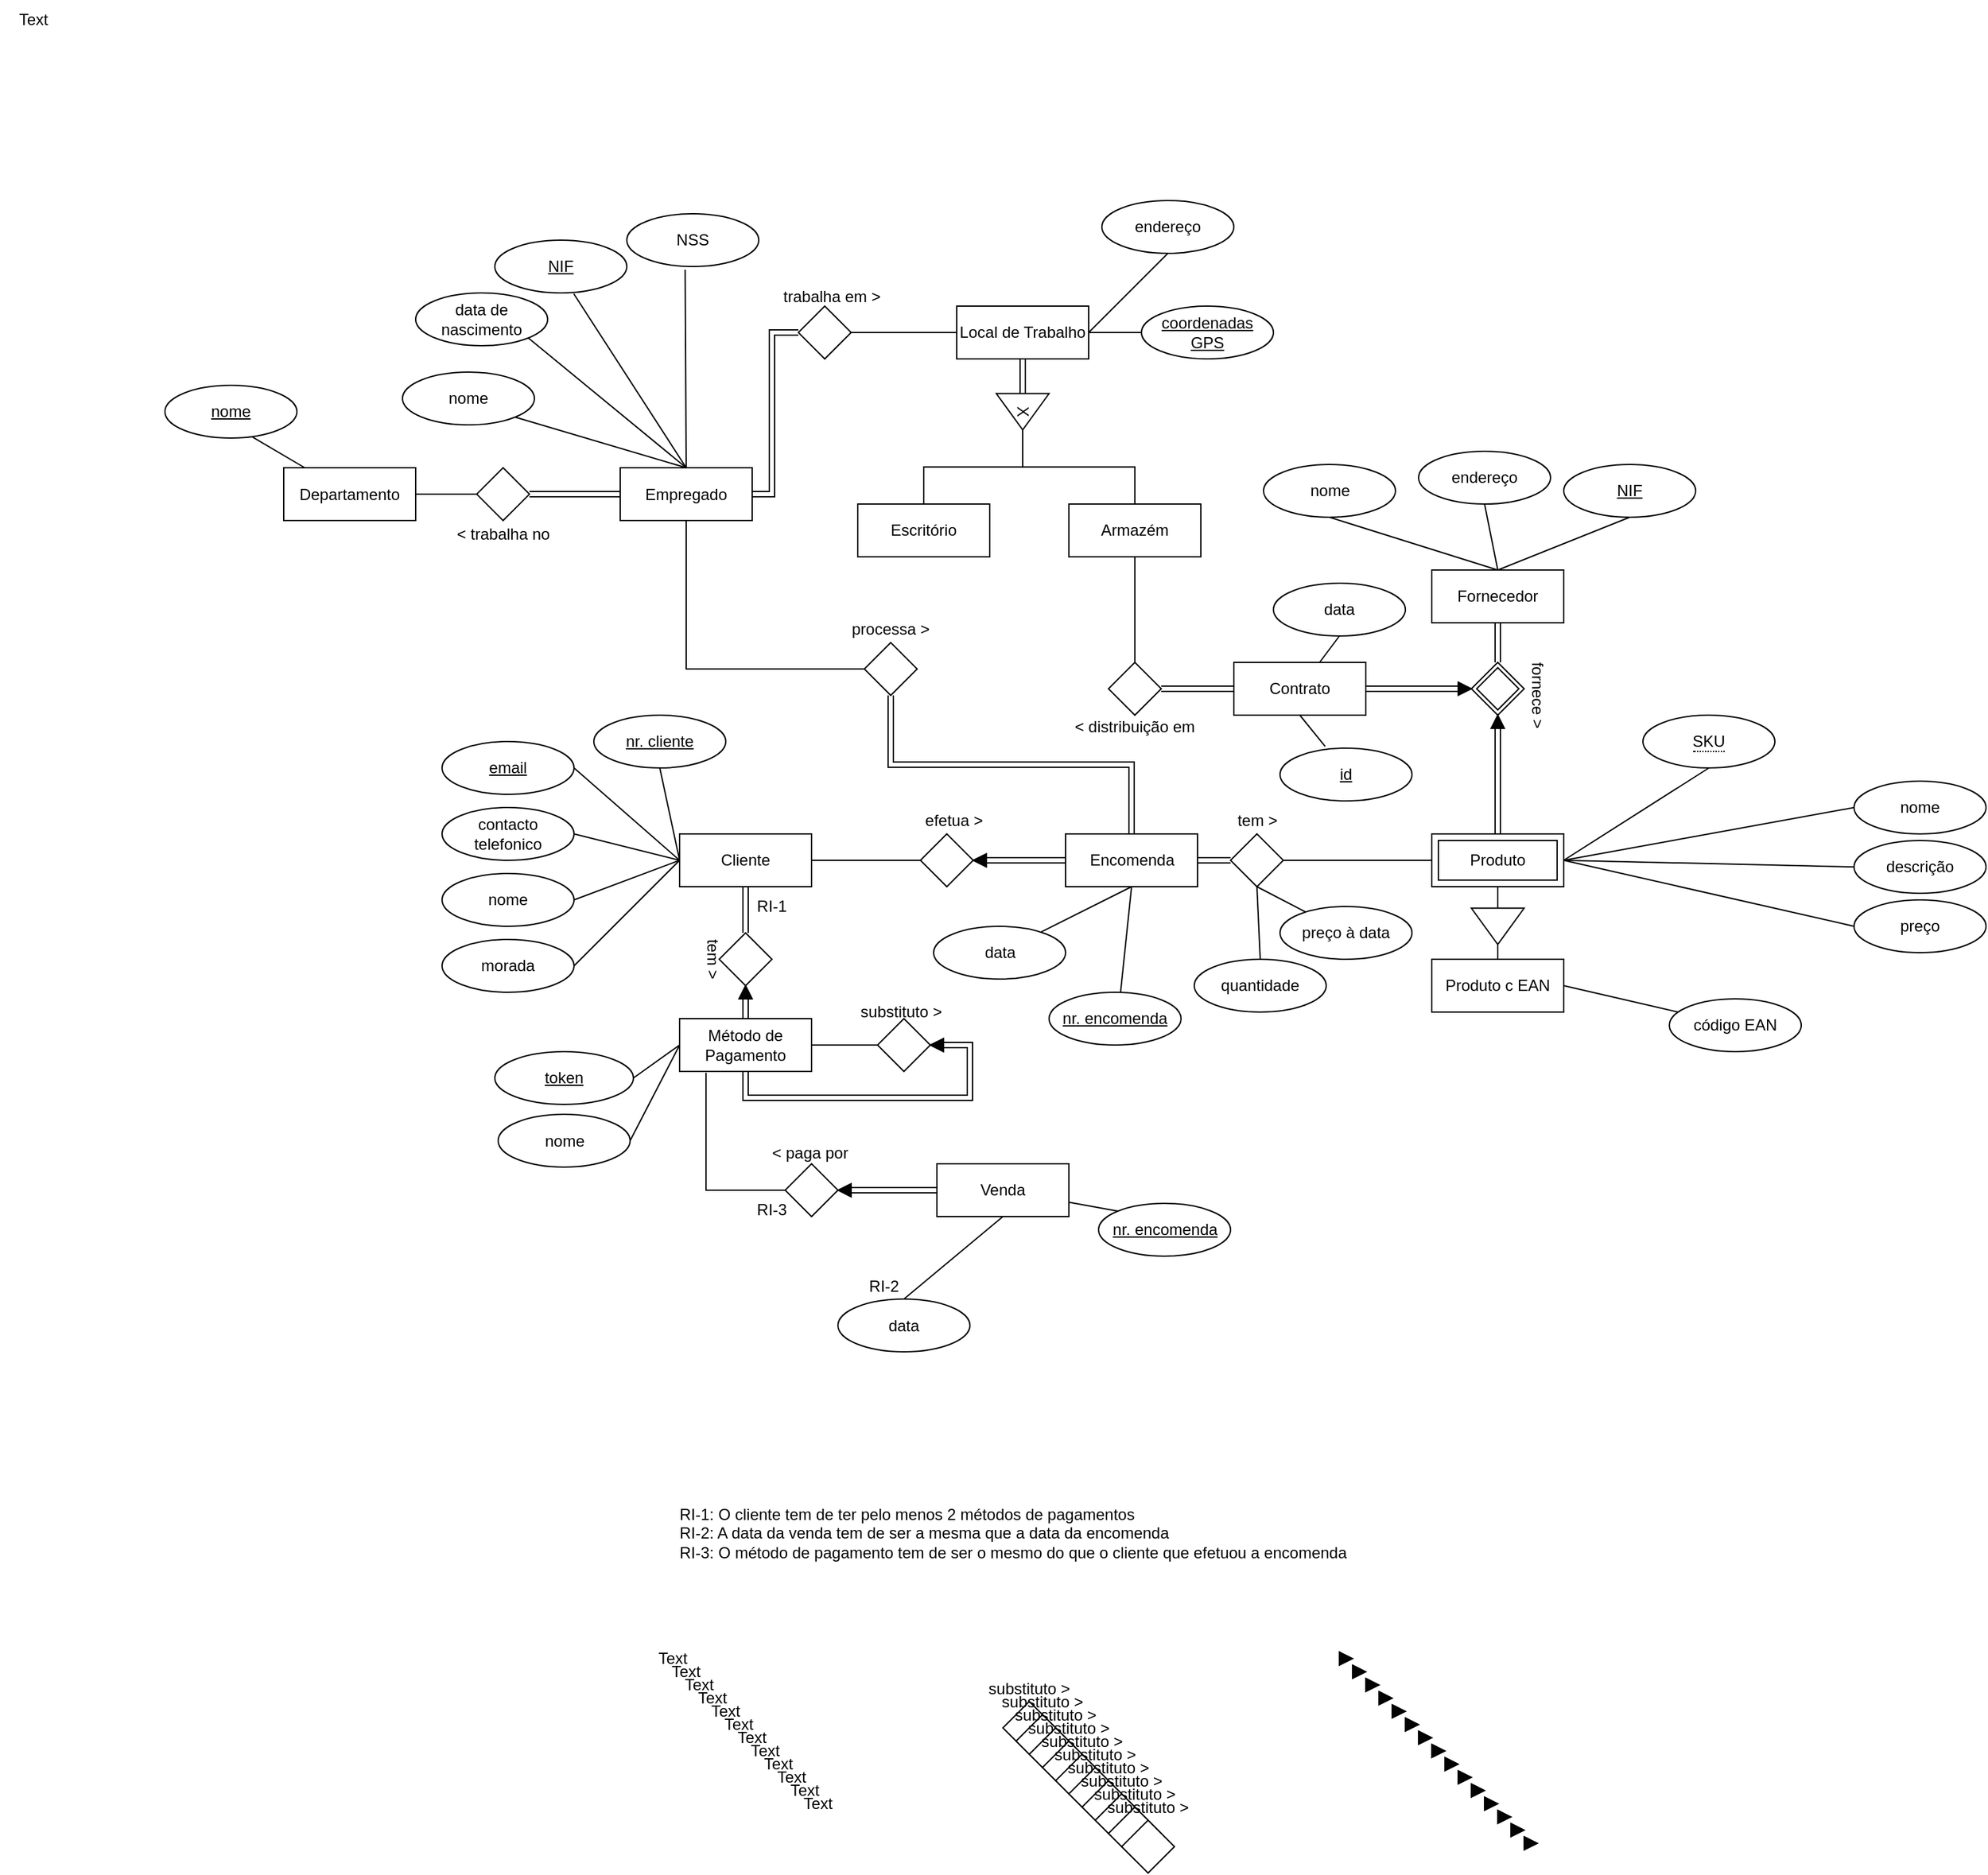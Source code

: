 <mxfile version="21.3.2" type="github">
  <diagram name="Página-1" id="l62qNimK03wMlFnZiS1j">
    <mxGraphModel dx="1594" dy="724" grid="1" gridSize="10" guides="1" tooltips="1" connect="1" arrows="1" fold="1" page="1" pageScale="1" pageWidth="827" pageHeight="1169" math="0" shadow="0">
      <root>
        <mxCell id="0" />
        <mxCell id="1" parent="0" />
        <mxCell id="GyZuHqSll4IVMmLqUP21-2" value="Text" style="text;html=1;align=center;verticalAlign=middle;resizable=0;points=[];autosize=1;strokeColor=none;fillColor=none;" parent="1" vertex="1">
          <mxGeometry x="245" y="168" width="50" height="30" as="geometry" />
        </mxCell>
        <mxCell id="CQIqNrCBQcW07fa6mjqG-1" style="edgeStyle=orthogonalEdgeStyle;rounded=0;orthogonalLoop=1;jettySize=auto;html=1;exitX=1;exitY=0.5;exitDx=0;exitDy=0;entryX=0;entryY=0.5;entryDx=0;entryDy=0;endArrow=none;endFill=0;" parent="1" source="CQIqNrCBQcW07fa6mjqG-3" target="CQIqNrCBQcW07fa6mjqG-87" edge="1">
          <mxGeometry relative="1" as="geometry">
            <mxPoint x="962.5" y="820" as="sourcePoint" />
          </mxGeometry>
        </mxCell>
        <mxCell id="CQIqNrCBQcW07fa6mjqG-2" style="edgeStyle=orthogonalEdgeStyle;rounded=0;orthogonalLoop=1;jettySize=auto;html=1;exitX=0.5;exitY=1;exitDx=0;exitDy=0;entryX=0.5;entryY=0;entryDx=0;entryDy=0;shape=link;" parent="1" source="CQIqNrCBQcW07fa6mjqG-3" target="CQIqNrCBQcW07fa6mjqG-60" edge="1">
          <mxGeometry relative="1" as="geometry" />
        </mxCell>
        <mxCell id="CQIqNrCBQcW07fa6mjqG-3" value="Cliente" style="whiteSpace=wrap;html=1;align=center;" parent="1" vertex="1">
          <mxGeometry x="760" y="800" width="100" height="40" as="geometry" />
        </mxCell>
        <mxCell id="CQIqNrCBQcW07fa6mjqG-4" style="edgeStyle=orthogonalEdgeStyle;rounded=0;orthogonalLoop=1;jettySize=auto;html=1;exitX=1;exitY=0.5;exitDx=0;exitDy=0;entryX=0;entryY=0.5;entryDx=0;entryDy=0;shape=link;" parent="1" source="CQIqNrCBQcW07fa6mjqG-9" target="CQIqNrCBQcW07fa6mjqG-58" edge="1">
          <mxGeometry relative="1" as="geometry" />
        </mxCell>
        <mxCell id="CQIqNrCBQcW07fa6mjqG-5" style="edgeStyle=orthogonalEdgeStyle;rounded=0;orthogonalLoop=1;jettySize=auto;html=1;exitX=0;exitY=0.5;exitDx=0;exitDy=0;entryX=0;entryY=0.5;entryDx=0;entryDy=0;shape=link;" parent="1" source="CQIqNrCBQcW07fa6mjqG-9" target="CQIqNrCBQcW07fa6mjqG-88" edge="1">
          <mxGeometry relative="1" as="geometry">
            <mxPoint x="1035" y="820" as="targetPoint" />
            <Array as="points" />
          </mxGeometry>
        </mxCell>
        <mxCell id="CQIqNrCBQcW07fa6mjqG-6" style="rounded=0;orthogonalLoop=1;jettySize=auto;html=1;exitX=0.5;exitY=1;exitDx=0;exitDy=0;endArrow=none;endFill=0;" parent="1" source="CQIqNrCBQcW07fa6mjqG-9" target="CQIqNrCBQcW07fa6mjqG-62" edge="1">
          <mxGeometry relative="1" as="geometry" />
        </mxCell>
        <mxCell id="CQIqNrCBQcW07fa6mjqG-7" style="rounded=0;orthogonalLoop=1;jettySize=auto;html=1;exitX=0.5;exitY=1;exitDx=0;exitDy=0;entryX=0.5;entryY=1;entryDx=0;entryDy=0;endArrow=none;endFill=0;" parent="1" source="CQIqNrCBQcW07fa6mjqG-9" target="CQIqNrCBQcW07fa6mjqG-63" edge="1">
          <mxGeometry relative="1" as="geometry" />
        </mxCell>
        <mxCell id="CQIqNrCBQcW07fa6mjqG-8" style="edgeStyle=orthogonalEdgeStyle;rounded=0;orthogonalLoop=1;jettySize=auto;html=1;exitX=0.5;exitY=0;exitDx=0;exitDy=0;entryX=0.5;entryY=1;entryDx=0;entryDy=0;shape=link;" parent="1" source="CQIqNrCBQcW07fa6mjqG-9" target="CQIqNrCBQcW07fa6mjqG-120" edge="1">
          <mxGeometry relative="1" as="geometry" />
        </mxCell>
        <mxCell id="CQIqNrCBQcW07fa6mjqG-9" value="Encomenda" style="whiteSpace=wrap;html=1;align=center;" parent="1" vertex="1">
          <mxGeometry x="1052.5" y="800" width="100" height="40" as="geometry" />
        </mxCell>
        <mxCell id="CQIqNrCBQcW07fa6mjqG-10" style="edgeStyle=orthogonalEdgeStyle;rounded=0;orthogonalLoop=1;jettySize=auto;html=1;exitX=0;exitY=0.5;exitDx=0;exitDy=0;entryX=1;entryY=0.5;entryDx=0;entryDy=0;endArrow=none;endFill=0;" parent="1" source="CQIqNrCBQcW07fa6mjqG-142" target="CQIqNrCBQcW07fa6mjqG-58" edge="1">
          <mxGeometry relative="1" as="geometry" />
        </mxCell>
        <mxCell id="CQIqNrCBQcW07fa6mjqG-11" style="rounded=0;orthogonalLoop=1;jettySize=auto;html=1;exitX=1;exitY=0.5;exitDx=0;exitDy=0;entryX=0.5;entryY=1;entryDx=0;entryDy=0;endArrow=none;endFill=0;" parent="1" source="CQIqNrCBQcW07fa6mjqG-142" target="CQIqNrCBQcW07fa6mjqG-140" edge="1">
          <mxGeometry relative="1" as="geometry">
            <mxPoint x="1496.25" y="760" as="targetPoint" />
          </mxGeometry>
        </mxCell>
        <mxCell id="CQIqNrCBQcW07fa6mjqG-12" style="edgeStyle=orthogonalEdgeStyle;rounded=0;orthogonalLoop=1;jettySize=auto;html=1;exitX=0.5;exitY=1;exitDx=0;exitDy=0;entryX=0;entryY=0.5;entryDx=0;entryDy=0;endArrow=none;endFill=0;" parent="1" source="CQIqNrCBQcW07fa6mjqG-142" target="CQIqNrCBQcW07fa6mjqG-135" edge="1">
          <mxGeometry relative="1" as="geometry" />
        </mxCell>
        <mxCell id="CQIqNrCBQcW07fa6mjqG-13" style="edgeStyle=orthogonalEdgeStyle;rounded=0;orthogonalLoop=1;jettySize=auto;html=1;exitX=1;exitY=0.5;exitDx=0;exitDy=0;endArrow=none;endFill=0;" parent="1" source="CQIqNrCBQcW07fa6mjqG-17" target="CQIqNrCBQcW07fa6mjqG-18" edge="1">
          <mxGeometry relative="1" as="geometry" />
        </mxCell>
        <mxCell id="CQIqNrCBQcW07fa6mjqG-14" style="edgeStyle=orthogonalEdgeStyle;rounded=0;orthogonalLoop=1;jettySize=auto;html=1;exitX=0.5;exitY=1;exitDx=0;exitDy=0;entryX=0;entryY=0.5;entryDx=0;entryDy=0;endArrow=none;endFill=0;shape=link;" parent="1" source="CQIqNrCBQcW07fa6mjqG-17" target="CQIqNrCBQcW07fa6mjqG-35" edge="1">
          <mxGeometry relative="1" as="geometry" />
        </mxCell>
        <mxCell id="CQIqNrCBQcW07fa6mjqG-15" style="rounded=0;orthogonalLoop=1;jettySize=auto;html=1;exitX=0;exitY=0.5;exitDx=0;exitDy=0;entryX=1;entryY=0.5;entryDx=0;entryDy=0;endArrow=none;endFill=0;" parent="1" source="CQIqNrCBQcW07fa6mjqG-17" target="CQIqNrCBQcW07fa6mjqG-76" edge="1">
          <mxGeometry relative="1" as="geometry" />
        </mxCell>
        <mxCell id="CQIqNrCBQcW07fa6mjqG-16" style="edgeStyle=orthogonalEdgeStyle;rounded=0;orthogonalLoop=1;jettySize=auto;html=1;exitX=0.5;exitY=0;exitDx=0;exitDy=0;entryX=0;entryY=0.5;entryDx=0;entryDy=0;endArrow=none;endFill=0;shape=link;" parent="1" source="CQIqNrCBQcW07fa6mjqG-17" target="CQIqNrCBQcW07fa6mjqG-36" edge="1">
          <mxGeometry relative="1" as="geometry" />
        </mxCell>
        <mxCell id="CQIqNrCBQcW07fa6mjqG-17" value="Método de Pagamento" style="whiteSpace=wrap;html=1;align=center;" parent="1" vertex="1">
          <mxGeometry x="760" y="940" width="100" height="40" as="geometry" />
        </mxCell>
        <mxCell id="CQIqNrCBQcW07fa6mjqG-18" value="" style="shape=rhombus;perimeter=rhombusPerimeter;whiteSpace=wrap;html=1;align=center;" parent="1" vertex="1">
          <mxGeometry x="910" y="940" width="40" height="40" as="geometry" />
        </mxCell>
        <mxCell id="CQIqNrCBQcW07fa6mjqG-19" value="Text" style="text;html=1;strokeColor=none;fillColor=none;align=center;verticalAlign=middle;whiteSpace=wrap;rounded=0;" parent="1" vertex="1">
          <mxGeometry x="725" y="1410" width="60" height="30" as="geometry" />
        </mxCell>
        <mxCell id="CQIqNrCBQcW07fa6mjqG-20" value="Text" style="text;html=1;strokeColor=none;fillColor=none;align=center;verticalAlign=middle;whiteSpace=wrap;rounded=0;" parent="1" vertex="1">
          <mxGeometry x="735" y="1420" width="60" height="30" as="geometry" />
        </mxCell>
        <mxCell id="CQIqNrCBQcW07fa6mjqG-21" value="Text" style="text;html=1;strokeColor=none;fillColor=none;align=center;verticalAlign=middle;whiteSpace=wrap;rounded=0;" parent="1" vertex="1">
          <mxGeometry x="745" y="1430" width="60" height="30" as="geometry" />
        </mxCell>
        <mxCell id="CQIqNrCBQcW07fa6mjqG-22" value="Text" style="text;html=1;strokeColor=none;fillColor=none;align=center;verticalAlign=middle;whiteSpace=wrap;rounded=0;" parent="1" vertex="1">
          <mxGeometry x="755" y="1440" width="60" height="30" as="geometry" />
        </mxCell>
        <mxCell id="CQIqNrCBQcW07fa6mjqG-23" value="Text" style="text;html=1;strokeColor=none;fillColor=none;align=center;verticalAlign=middle;whiteSpace=wrap;rounded=0;" parent="1" vertex="1">
          <mxGeometry x="765" y="1450" width="60" height="30" as="geometry" />
        </mxCell>
        <mxCell id="CQIqNrCBQcW07fa6mjqG-24" value="Text" style="text;html=1;strokeColor=none;fillColor=none;align=center;verticalAlign=middle;whiteSpace=wrap;rounded=0;" parent="1" vertex="1">
          <mxGeometry x="775" y="1460" width="60" height="30" as="geometry" />
        </mxCell>
        <mxCell id="CQIqNrCBQcW07fa6mjqG-25" value="Text" style="text;html=1;strokeColor=none;fillColor=none;align=center;verticalAlign=middle;whiteSpace=wrap;rounded=0;" parent="1" vertex="1">
          <mxGeometry x="785" y="1470" width="60" height="30" as="geometry" />
        </mxCell>
        <mxCell id="CQIqNrCBQcW07fa6mjqG-26" value="Text" style="text;html=1;strokeColor=none;fillColor=none;align=center;verticalAlign=middle;whiteSpace=wrap;rounded=0;" parent="1" vertex="1">
          <mxGeometry x="795" y="1480" width="60" height="30" as="geometry" />
        </mxCell>
        <mxCell id="CQIqNrCBQcW07fa6mjqG-27" value="Text" style="text;html=1;strokeColor=none;fillColor=none;align=center;verticalAlign=middle;whiteSpace=wrap;rounded=0;" parent="1" vertex="1">
          <mxGeometry x="805" y="1490" width="60" height="30" as="geometry" />
        </mxCell>
        <mxCell id="CQIqNrCBQcW07fa6mjqG-28" value="Text" style="text;html=1;strokeColor=none;fillColor=none;align=center;verticalAlign=middle;whiteSpace=wrap;rounded=0;" parent="1" vertex="1">
          <mxGeometry x="815" y="1500" width="60" height="30" as="geometry" />
        </mxCell>
        <mxCell id="CQIqNrCBQcW07fa6mjqG-29" value="Text" style="text;html=1;strokeColor=none;fillColor=none;align=center;verticalAlign=middle;whiteSpace=wrap;rounded=0;" parent="1" vertex="1">
          <mxGeometry x="825" y="1510" width="60" height="30" as="geometry" />
        </mxCell>
        <mxCell id="CQIqNrCBQcW07fa6mjqG-30" value="Text" style="text;html=1;strokeColor=none;fillColor=none;align=center;verticalAlign=middle;whiteSpace=wrap;rounded=0;" parent="1" vertex="1">
          <mxGeometry x="835" y="1520" width="60" height="30" as="geometry" />
        </mxCell>
        <mxCell id="CQIqNrCBQcW07fa6mjqG-31" value="&lt;div style=&quot;&quot;&gt;&lt;span style=&quot;background-color: initial;&quot;&gt;RI-1: O cliente tem de ter pelo menos 2 métodos de pagamentos&lt;/span&gt;&lt;/div&gt;RI-2: A data da venda tem de ser a mesma que a data da encomenda&lt;br&gt;&lt;span style=&quot;background-color: initial;&quot;&gt;RI-3: O método de pagamento tem de ser o mesmo do que o cliente que efetuou a encomenda&lt;/span&gt;" style="text;html=1;strokeColor=none;fillColor=none;align=left;verticalAlign=middle;whiteSpace=wrap;rounded=0;" parent="1" vertex="1">
          <mxGeometry x="757.5" y="1300" width="572.5" height="60" as="geometry" />
        </mxCell>
        <mxCell id="CQIqNrCBQcW07fa6mjqG-32" value="RI-2" style="text;html=1;strokeColor=none;fillColor=none;align=center;verticalAlign=middle;whiteSpace=wrap;rounded=0;" parent="1" vertex="1">
          <mxGeometry x="885" y="1127.5" width="60" height="30" as="geometry" />
        </mxCell>
        <mxCell id="CQIqNrCBQcW07fa6mjqG-33" value="RI-1" style="text;html=1;strokeColor=none;fillColor=none;align=center;verticalAlign=middle;whiteSpace=wrap;rounded=0;" parent="1" vertex="1">
          <mxGeometry x="800" y="840" width="60" height="30" as="geometry" />
        </mxCell>
        <mxCell id="CQIqNrCBQcW07fa6mjqG-34" value="substituto &amp;gt;" style="text;html=1;strokeColor=none;fillColor=none;align=center;verticalAlign=middle;whiteSpace=wrap;rounded=0;" parent="1" vertex="1">
          <mxGeometry x="892.5" y="920" width="70" height="30" as="geometry" />
        </mxCell>
        <mxCell id="CQIqNrCBQcW07fa6mjqG-35" value="" style="triangle;whiteSpace=wrap;html=1;fillStyle=solid;fillColor=#030303;rotation=-180;" parent="1" vertex="1">
          <mxGeometry x="950" y="955" width="10" height="10" as="geometry" />
        </mxCell>
        <mxCell id="CQIqNrCBQcW07fa6mjqG-36" value="" style="triangle;whiteSpace=wrap;html=1;fillStyle=solid;fillColor=#030303;rotation=-90;" parent="1" vertex="1">
          <mxGeometry x="805" y="915" width="10" height="10" as="geometry" />
        </mxCell>
        <mxCell id="CQIqNrCBQcW07fa6mjqG-37" value="" style="triangle;whiteSpace=wrap;html=1;fillStyle=solid;fillColor=#030303;" parent="1" vertex="1">
          <mxGeometry x="1260" y="1420" width="10" height="10" as="geometry" />
        </mxCell>
        <mxCell id="CQIqNrCBQcW07fa6mjqG-38" value="" style="triangle;whiteSpace=wrap;html=1;fillStyle=solid;fillColor=#030303;" parent="1" vertex="1">
          <mxGeometry x="1270" y="1430" width="10" height="10" as="geometry" />
        </mxCell>
        <mxCell id="CQIqNrCBQcW07fa6mjqG-39" value="" style="triangle;whiteSpace=wrap;html=1;fillStyle=solid;fillColor=#030303;" parent="1" vertex="1">
          <mxGeometry x="1280" y="1440" width="10" height="10" as="geometry" />
        </mxCell>
        <mxCell id="CQIqNrCBQcW07fa6mjqG-40" value="" style="triangle;whiteSpace=wrap;html=1;fillStyle=solid;fillColor=#030303;" parent="1" vertex="1">
          <mxGeometry x="1290" y="1450" width="10" height="10" as="geometry" />
        </mxCell>
        <mxCell id="CQIqNrCBQcW07fa6mjqG-41" value="" style="triangle;whiteSpace=wrap;html=1;fillStyle=solid;fillColor=#030303;" parent="1" vertex="1">
          <mxGeometry x="1300" y="1460" width="10" height="10" as="geometry" />
        </mxCell>
        <mxCell id="CQIqNrCBQcW07fa6mjqG-42" value="" style="triangle;whiteSpace=wrap;html=1;fillStyle=solid;fillColor=#030303;" parent="1" vertex="1">
          <mxGeometry x="1310" y="1470" width="10" height="10" as="geometry" />
        </mxCell>
        <mxCell id="CQIqNrCBQcW07fa6mjqG-43" value="" style="triangle;whiteSpace=wrap;html=1;fillStyle=solid;fillColor=#030303;" parent="1" vertex="1">
          <mxGeometry x="1320" y="1480" width="10" height="10" as="geometry" />
        </mxCell>
        <mxCell id="CQIqNrCBQcW07fa6mjqG-44" value="" style="triangle;whiteSpace=wrap;html=1;fillStyle=solid;fillColor=#030303;" parent="1" vertex="1">
          <mxGeometry x="1330" y="1490" width="10" height="10" as="geometry" />
        </mxCell>
        <mxCell id="CQIqNrCBQcW07fa6mjqG-45" value="" style="triangle;whiteSpace=wrap;html=1;fillStyle=solid;fillColor=#030303;" parent="1" vertex="1">
          <mxGeometry x="1340" y="1500" width="10" height="10" as="geometry" />
        </mxCell>
        <mxCell id="CQIqNrCBQcW07fa6mjqG-46" value="" style="triangle;whiteSpace=wrap;html=1;fillStyle=solid;fillColor=#030303;" parent="1" vertex="1">
          <mxGeometry x="1350" y="1510" width="10" height="10" as="geometry" />
        </mxCell>
        <mxCell id="CQIqNrCBQcW07fa6mjqG-47" value="" style="triangle;whiteSpace=wrap;html=1;fillStyle=solid;fillColor=#030303;" parent="1" vertex="1">
          <mxGeometry x="1360" y="1520" width="10" height="10" as="geometry" />
        </mxCell>
        <mxCell id="CQIqNrCBQcW07fa6mjqG-48" value="" style="triangle;whiteSpace=wrap;html=1;fillStyle=solid;fillColor=#030303;" parent="1" vertex="1">
          <mxGeometry x="1370" y="1530" width="10" height="10" as="geometry" />
        </mxCell>
        <mxCell id="CQIqNrCBQcW07fa6mjqG-49" value="" style="triangle;whiteSpace=wrap;html=1;fillStyle=solid;fillColor=#030303;" parent="1" vertex="1">
          <mxGeometry x="1380" y="1540" width="10" height="10" as="geometry" />
        </mxCell>
        <mxCell id="CQIqNrCBQcW07fa6mjqG-50" value="" style="triangle;whiteSpace=wrap;html=1;fillStyle=solid;fillColor=#030303;" parent="1" vertex="1">
          <mxGeometry x="1390" y="1550" width="10" height="10" as="geometry" />
        </mxCell>
        <mxCell id="CQIqNrCBQcW07fa6mjqG-51" value="" style="triangle;whiteSpace=wrap;html=1;fillStyle=solid;fillColor=#030303;" parent="1" vertex="1">
          <mxGeometry x="1400" y="1560" width="10" height="10" as="geometry" />
        </mxCell>
        <mxCell id="CQIqNrCBQcW07fa6mjqG-52" value="" style="triangle;whiteSpace=wrap;html=1;fillStyle=solid;fillColor=#030303;rotation=-90;" parent="1" vertex="1">
          <mxGeometry x="1375" y="710" width="10" height="10" as="geometry" />
        </mxCell>
        <mxCell id="CQIqNrCBQcW07fa6mjqG-53" style="edgeStyle=orthogonalEdgeStyle;rounded=0;orthogonalLoop=1;jettySize=auto;html=1;exitX=0;exitY=0.5;exitDx=0;exitDy=0;endArrow=none;endFill=0;" parent="1" source="CQIqNrCBQcW07fa6mjqG-54" edge="1">
          <mxGeometry relative="1" as="geometry">
            <mxPoint x="780" y="981" as="targetPoint" />
            <Array as="points">
              <mxPoint x="840" y="1070" />
              <mxPoint x="780" y="1070" />
            </Array>
          </mxGeometry>
        </mxCell>
        <mxCell id="CQIqNrCBQcW07fa6mjqG-54" value="" style="shape=rhombus;perimeter=rhombusPerimeter;whiteSpace=wrap;html=1;align=center;" parent="1" vertex="1">
          <mxGeometry x="840" y="1050" width="40" height="40" as="geometry" />
        </mxCell>
        <mxCell id="CQIqNrCBQcW07fa6mjqG-55" value="&amp;lt; paga por" style="text;html=1;strokeColor=none;fillColor=none;align=center;verticalAlign=middle;whiteSpace=wrap;rounded=0;" parent="1" vertex="1">
          <mxGeometry x="824" y="1027" width="70" height="30" as="geometry" />
        </mxCell>
        <mxCell id="CQIqNrCBQcW07fa6mjqG-56" style="rounded=0;orthogonalLoop=1;jettySize=auto;html=1;exitX=0.5;exitY=1;exitDx=0;exitDy=0;entryX=0.5;entryY=0;entryDx=0;entryDy=0;endArrow=none;endFill=0;" parent="1" source="CQIqNrCBQcW07fa6mjqG-58" target="CQIqNrCBQcW07fa6mjqG-77" edge="1">
          <mxGeometry relative="1" as="geometry" />
        </mxCell>
        <mxCell id="CQIqNrCBQcW07fa6mjqG-57" style="rounded=0;orthogonalLoop=1;jettySize=auto;html=1;exitX=0.5;exitY=1;exitDx=0;exitDy=0;endArrow=none;endFill=0;" parent="1" source="CQIqNrCBQcW07fa6mjqG-58" target="CQIqNrCBQcW07fa6mjqG-139" edge="1">
          <mxGeometry relative="1" as="geometry" />
        </mxCell>
        <mxCell id="CQIqNrCBQcW07fa6mjqG-58" value="" style="shape=rhombus;perimeter=rhombusPerimeter;whiteSpace=wrap;html=1;align=center;" parent="1" vertex="1">
          <mxGeometry x="1177.5" y="800" width="40" height="40" as="geometry" />
        </mxCell>
        <mxCell id="CQIqNrCBQcW07fa6mjqG-59" value="tem &amp;gt;" style="text;html=1;strokeColor=none;fillColor=none;align=center;verticalAlign=middle;whiteSpace=wrap;rounded=0;" parent="1" vertex="1">
          <mxGeometry x="1162.5" y="775" width="70" height="30" as="geometry" />
        </mxCell>
        <mxCell id="CQIqNrCBQcW07fa6mjqG-60" value="" style="shape=rhombus;perimeter=rhombusPerimeter;whiteSpace=wrap;html=1;align=center;" parent="1" vertex="1">
          <mxGeometry x="790" y="875" width="40" height="40" as="geometry" />
        </mxCell>
        <mxCell id="CQIqNrCBQcW07fa6mjqG-61" value="tem &amp;gt;" style="text;html=1;strokeColor=none;fillColor=none;align=center;verticalAlign=middle;whiteSpace=wrap;rounded=0;rotation=90;" parent="1" vertex="1">
          <mxGeometry x="760" y="880" width="50" height="30" as="geometry" />
        </mxCell>
        <mxCell id="CQIqNrCBQcW07fa6mjqG-62" value="data" style="ellipse;whiteSpace=wrap;html=1;align=center;" parent="1" vertex="1">
          <mxGeometry x="952.5" y="870" width="100" height="40" as="geometry" />
        </mxCell>
        <mxCell id="CQIqNrCBQcW07fa6mjqG-63" value="nr. encomenda" style="ellipse;whiteSpace=wrap;html=1;align=center;fontStyle=4" parent="1" vertex="1">
          <mxGeometry x="1040" y="920" width="100" height="40" as="geometry" />
        </mxCell>
        <mxCell id="CQIqNrCBQcW07fa6mjqG-64" style="rounded=0;orthogonalLoop=1;jettySize=auto;html=1;exitX=1;exitY=0.5;exitDx=0;exitDy=0;entryX=0;entryY=0.5;entryDx=0;entryDy=0;endArrow=none;endFill=0;" parent="1" source="CQIqNrCBQcW07fa6mjqG-65" target="CQIqNrCBQcW07fa6mjqG-3" edge="1">
          <mxGeometry relative="1" as="geometry" />
        </mxCell>
        <mxCell id="CQIqNrCBQcW07fa6mjqG-65" value="contacto telefonico" style="ellipse;whiteSpace=wrap;html=1;align=center;" parent="1" vertex="1">
          <mxGeometry x="580" y="780" width="100" height="40" as="geometry" />
        </mxCell>
        <mxCell id="CQIqNrCBQcW07fa6mjqG-66" style="rounded=0;orthogonalLoop=1;jettySize=auto;html=1;exitX=1;exitY=0.5;exitDx=0;exitDy=0;entryX=0;entryY=0.5;entryDx=0;entryDy=0;endArrow=none;endFill=0;" parent="1" source="CQIqNrCBQcW07fa6mjqG-67" target="CQIqNrCBQcW07fa6mjqG-3" edge="1">
          <mxGeometry relative="1" as="geometry" />
        </mxCell>
        <mxCell id="CQIqNrCBQcW07fa6mjqG-67" value="nome" style="ellipse;whiteSpace=wrap;html=1;align=center;" parent="1" vertex="1">
          <mxGeometry x="580" y="830" width="100" height="40" as="geometry" />
        </mxCell>
        <mxCell id="CQIqNrCBQcW07fa6mjqG-68" style="rounded=0;orthogonalLoop=1;jettySize=auto;html=1;exitX=1;exitY=0.5;exitDx=0;exitDy=0;entryX=0;entryY=0.5;entryDx=0;entryDy=0;endArrow=none;endFill=0;" parent="1" source="CQIqNrCBQcW07fa6mjqG-69" target="CQIqNrCBQcW07fa6mjqG-3" edge="1">
          <mxGeometry relative="1" as="geometry" />
        </mxCell>
        <mxCell id="CQIqNrCBQcW07fa6mjqG-69" value="morada" style="ellipse;whiteSpace=wrap;html=1;align=center;" parent="1" vertex="1">
          <mxGeometry x="580" y="880" width="100" height="40" as="geometry" />
        </mxCell>
        <mxCell id="CQIqNrCBQcW07fa6mjqG-70" style="rounded=0;orthogonalLoop=1;jettySize=auto;html=1;exitX=1;exitY=0.5;exitDx=0;exitDy=0;endArrow=none;endFill=0;" parent="1" source="CQIqNrCBQcW07fa6mjqG-71" edge="1">
          <mxGeometry relative="1" as="geometry">
            <mxPoint x="760" y="820" as="targetPoint" />
          </mxGeometry>
        </mxCell>
        <mxCell id="CQIqNrCBQcW07fa6mjqG-71" value="email" style="ellipse;whiteSpace=wrap;html=1;align=center;fontStyle=4;" parent="1" vertex="1">
          <mxGeometry x="580" y="730" width="100" height="40" as="geometry" />
        </mxCell>
        <mxCell id="CQIqNrCBQcW07fa6mjqG-72" style="rounded=0;orthogonalLoop=1;jettySize=auto;html=1;exitX=0.5;exitY=1;exitDx=0;exitDy=0;endArrow=none;endFill=0;" parent="1" source="CQIqNrCBQcW07fa6mjqG-73" edge="1">
          <mxGeometry relative="1" as="geometry">
            <mxPoint x="760" y="820" as="targetPoint" />
          </mxGeometry>
        </mxCell>
        <mxCell id="CQIqNrCBQcW07fa6mjqG-73" value="nr. cliente" style="ellipse;whiteSpace=wrap;html=1;align=center;fontStyle=4;" parent="1" vertex="1">
          <mxGeometry x="695" y="710" width="100" height="40" as="geometry" />
        </mxCell>
        <mxCell id="CQIqNrCBQcW07fa6mjqG-74" style="rounded=0;orthogonalLoop=1;jettySize=auto;html=1;exitX=1;exitY=0.5;exitDx=0;exitDy=0;entryX=0;entryY=0.5;entryDx=0;entryDy=0;endArrow=none;endFill=0;" parent="1" source="CQIqNrCBQcW07fa6mjqG-75" target="CQIqNrCBQcW07fa6mjqG-17" edge="1">
          <mxGeometry relative="1" as="geometry" />
        </mxCell>
        <mxCell id="CQIqNrCBQcW07fa6mjqG-75" value="token" style="ellipse;whiteSpace=wrap;html=1;align=center;fontStyle=4" parent="1" vertex="1">
          <mxGeometry x="620" y="965" width="105" height="40" as="geometry" />
        </mxCell>
        <mxCell id="CQIqNrCBQcW07fa6mjqG-76" value="nome" style="ellipse;whiteSpace=wrap;html=1;align=center;fontStyle=0;" parent="1" vertex="1">
          <mxGeometry x="622.5" y="1012.5" width="100" height="40" as="geometry" />
        </mxCell>
        <mxCell id="CQIqNrCBQcW07fa6mjqG-77" value="quantidade" style="ellipse;whiteSpace=wrap;html=1;align=center;" parent="1" vertex="1">
          <mxGeometry x="1150" y="895" width="100" height="40" as="geometry" />
        </mxCell>
        <mxCell id="CQIqNrCBQcW07fa6mjqG-78" style="edgeStyle=orthogonalEdgeStyle;rounded=0;orthogonalLoop=1;jettySize=auto;html=1;exitX=0;exitY=0.5;exitDx=0;exitDy=0;entryX=0;entryY=0.5;entryDx=0;entryDy=0;endArrow=none;endFill=0;shape=link;" parent="1" source="CQIqNrCBQcW07fa6mjqG-79" target="CQIqNrCBQcW07fa6mjqG-82" edge="1">
          <mxGeometry relative="1" as="geometry" />
        </mxCell>
        <mxCell id="CQIqNrCBQcW07fa6mjqG-79" value="Venda" style="whiteSpace=wrap;html=1;align=center;" parent="1" vertex="1">
          <mxGeometry x="955" y="1050" width="100" height="40" as="geometry" />
        </mxCell>
        <mxCell id="CQIqNrCBQcW07fa6mjqG-80" style="rounded=0;orthogonalLoop=1;jettySize=auto;html=1;exitX=0.5;exitY=0;exitDx=0;exitDy=0;entryX=0.5;entryY=1;entryDx=0;entryDy=0;endArrow=none;endFill=0;" parent="1" source="CQIqNrCBQcW07fa6mjqG-81" target="CQIqNrCBQcW07fa6mjqG-79" edge="1">
          <mxGeometry relative="1" as="geometry" />
        </mxCell>
        <mxCell id="CQIqNrCBQcW07fa6mjqG-81" value="data" style="ellipse;whiteSpace=wrap;html=1;align=center;" parent="1" vertex="1">
          <mxGeometry x="880" y="1152.5" width="100" height="40" as="geometry" />
        </mxCell>
        <mxCell id="CQIqNrCBQcW07fa6mjqG-82" value="" style="triangle;whiteSpace=wrap;html=1;fillStyle=solid;fillColor=#030303;rotation=-180;" parent="1" vertex="1">
          <mxGeometry x="880" y="1065" width="10" height="10" as="geometry" />
        </mxCell>
        <mxCell id="CQIqNrCBQcW07fa6mjqG-83" value="RI-3" style="text;html=1;strokeColor=none;fillColor=none;align=center;verticalAlign=middle;whiteSpace=wrap;rounded=0;" parent="1" vertex="1">
          <mxGeometry x="800" y="1070" width="60" height="30" as="geometry" />
        </mxCell>
        <mxCell id="CQIqNrCBQcW07fa6mjqG-84" value="" style="group" parent="1" vertex="1" connectable="0">
          <mxGeometry x="932.5" y="775" width="70" height="65" as="geometry" />
        </mxCell>
        <mxCell id="CQIqNrCBQcW07fa6mjqG-85" value="efetua &amp;gt;" style="text;html=1;strokeColor=none;fillColor=none;align=center;verticalAlign=middle;whiteSpace=wrap;rounded=0;" parent="CQIqNrCBQcW07fa6mjqG-84" vertex="1">
          <mxGeometry width="70" height="30" as="geometry" />
        </mxCell>
        <mxCell id="CQIqNrCBQcW07fa6mjqG-86" value="" style="group" parent="CQIqNrCBQcW07fa6mjqG-84" vertex="1" connectable="0">
          <mxGeometry x="10" y="25" width="50" height="40" as="geometry" />
        </mxCell>
        <mxCell id="CQIqNrCBQcW07fa6mjqG-87" value="" style="shape=rhombus;perimeter=rhombusPerimeter;whiteSpace=wrap;html=1;align=center;" parent="CQIqNrCBQcW07fa6mjqG-86" vertex="1">
          <mxGeometry width="40" height="40" as="geometry" />
        </mxCell>
        <mxCell id="CQIqNrCBQcW07fa6mjqG-88" value="" style="triangle;whiteSpace=wrap;html=1;fillStyle=solid;fillColor=#030303;rotation=-180;" parent="CQIqNrCBQcW07fa6mjqG-86" vertex="1">
          <mxGeometry x="40" y="15" width="10" height="10" as="geometry" />
        </mxCell>
        <mxCell id="CQIqNrCBQcW07fa6mjqG-89" value="" style="group" parent="1" vertex="1" connectable="0">
          <mxGeometry x="990" y="1432.5" width="70" height="65" as="geometry" />
        </mxCell>
        <mxCell id="CQIqNrCBQcW07fa6mjqG-90" value="" style="shape=rhombus;perimeter=rhombusPerimeter;whiteSpace=wrap;html=1;align=center;" parent="CQIqNrCBQcW07fa6mjqG-89" vertex="1">
          <mxGeometry x="15" y="25" width="40" height="40" as="geometry" />
        </mxCell>
        <mxCell id="CQIqNrCBQcW07fa6mjqG-91" value="substituto &amp;gt;" style="text;html=1;strokeColor=none;fillColor=none;align=center;verticalAlign=middle;whiteSpace=wrap;rounded=0;" parent="CQIqNrCBQcW07fa6mjqG-89" vertex="1">
          <mxGeometry width="70" height="30" as="geometry" />
        </mxCell>
        <mxCell id="CQIqNrCBQcW07fa6mjqG-92" value="" style="group" parent="1" vertex="1" connectable="0">
          <mxGeometry x="1000" y="1442.5" width="70" height="65" as="geometry" />
        </mxCell>
        <mxCell id="CQIqNrCBQcW07fa6mjqG-93" value="" style="shape=rhombus;perimeter=rhombusPerimeter;whiteSpace=wrap;html=1;align=center;" parent="CQIqNrCBQcW07fa6mjqG-92" vertex="1">
          <mxGeometry x="15" y="25" width="40" height="40" as="geometry" />
        </mxCell>
        <mxCell id="CQIqNrCBQcW07fa6mjqG-94" value="substituto &amp;gt;" style="text;html=1;strokeColor=none;fillColor=none;align=center;verticalAlign=middle;whiteSpace=wrap;rounded=0;" parent="CQIqNrCBQcW07fa6mjqG-92" vertex="1">
          <mxGeometry width="70" height="30" as="geometry" />
        </mxCell>
        <mxCell id="CQIqNrCBQcW07fa6mjqG-95" value="" style="group" parent="1" vertex="1" connectable="0">
          <mxGeometry x="1010" y="1452.5" width="70" height="65" as="geometry" />
        </mxCell>
        <mxCell id="CQIqNrCBQcW07fa6mjqG-96" value="" style="shape=rhombus;perimeter=rhombusPerimeter;whiteSpace=wrap;html=1;align=center;" parent="CQIqNrCBQcW07fa6mjqG-95" vertex="1">
          <mxGeometry x="15" y="25" width="40" height="40" as="geometry" />
        </mxCell>
        <mxCell id="CQIqNrCBQcW07fa6mjqG-97" value="substituto &amp;gt;" style="text;html=1;strokeColor=none;fillColor=none;align=center;verticalAlign=middle;whiteSpace=wrap;rounded=0;" parent="CQIqNrCBQcW07fa6mjqG-95" vertex="1">
          <mxGeometry width="70" height="30" as="geometry" />
        </mxCell>
        <mxCell id="CQIqNrCBQcW07fa6mjqG-98" value="" style="group" parent="1" vertex="1" connectable="0">
          <mxGeometry x="1020" y="1462.5" width="70" height="65" as="geometry" />
        </mxCell>
        <mxCell id="CQIqNrCBQcW07fa6mjqG-99" value="" style="shape=rhombus;perimeter=rhombusPerimeter;whiteSpace=wrap;html=1;align=center;" parent="CQIqNrCBQcW07fa6mjqG-98" vertex="1">
          <mxGeometry x="15" y="25" width="40" height="40" as="geometry" />
        </mxCell>
        <mxCell id="CQIqNrCBQcW07fa6mjqG-100" value="substituto &amp;gt;" style="text;html=1;strokeColor=none;fillColor=none;align=center;verticalAlign=middle;whiteSpace=wrap;rounded=0;" parent="CQIqNrCBQcW07fa6mjqG-98" vertex="1">
          <mxGeometry width="70" height="30" as="geometry" />
        </mxCell>
        <mxCell id="CQIqNrCBQcW07fa6mjqG-101" value="" style="group" parent="1" vertex="1" connectable="0">
          <mxGeometry x="1030" y="1472.5" width="70" height="65" as="geometry" />
        </mxCell>
        <mxCell id="CQIqNrCBQcW07fa6mjqG-102" value="" style="shape=rhombus;perimeter=rhombusPerimeter;whiteSpace=wrap;html=1;align=center;" parent="CQIqNrCBQcW07fa6mjqG-101" vertex="1">
          <mxGeometry x="15" y="25" width="40" height="40" as="geometry" />
        </mxCell>
        <mxCell id="CQIqNrCBQcW07fa6mjqG-103" value="substituto &amp;gt;" style="text;html=1;strokeColor=none;fillColor=none;align=center;verticalAlign=middle;whiteSpace=wrap;rounded=0;" parent="CQIqNrCBQcW07fa6mjqG-101" vertex="1">
          <mxGeometry width="70" height="30" as="geometry" />
        </mxCell>
        <mxCell id="CQIqNrCBQcW07fa6mjqG-104" value="" style="group" parent="1" vertex="1" connectable="0">
          <mxGeometry x="1040" y="1482.5" width="70" height="65" as="geometry" />
        </mxCell>
        <mxCell id="CQIqNrCBQcW07fa6mjqG-105" value="" style="shape=rhombus;perimeter=rhombusPerimeter;whiteSpace=wrap;html=1;align=center;" parent="CQIqNrCBQcW07fa6mjqG-104" vertex="1">
          <mxGeometry x="15" y="25" width="40" height="40" as="geometry" />
        </mxCell>
        <mxCell id="CQIqNrCBQcW07fa6mjqG-106" value="substituto &amp;gt;" style="text;html=1;strokeColor=none;fillColor=none;align=center;verticalAlign=middle;whiteSpace=wrap;rounded=0;" parent="CQIqNrCBQcW07fa6mjqG-104" vertex="1">
          <mxGeometry width="70" height="30" as="geometry" />
        </mxCell>
        <mxCell id="CQIqNrCBQcW07fa6mjqG-107" value="" style="group" parent="1" vertex="1" connectable="0">
          <mxGeometry x="1050" y="1492.5" width="70" height="65" as="geometry" />
        </mxCell>
        <mxCell id="CQIqNrCBQcW07fa6mjqG-108" value="" style="shape=rhombus;perimeter=rhombusPerimeter;whiteSpace=wrap;html=1;align=center;" parent="CQIqNrCBQcW07fa6mjqG-107" vertex="1">
          <mxGeometry x="15" y="25" width="40" height="40" as="geometry" />
        </mxCell>
        <mxCell id="CQIqNrCBQcW07fa6mjqG-109" value="substituto &amp;gt;" style="text;html=1;strokeColor=none;fillColor=none;align=center;verticalAlign=middle;whiteSpace=wrap;rounded=0;" parent="CQIqNrCBQcW07fa6mjqG-107" vertex="1">
          <mxGeometry width="70" height="30" as="geometry" />
        </mxCell>
        <mxCell id="CQIqNrCBQcW07fa6mjqG-110" value="" style="group" parent="1" vertex="1" connectable="0">
          <mxGeometry x="1060" y="1502.5" width="70" height="65" as="geometry" />
        </mxCell>
        <mxCell id="CQIqNrCBQcW07fa6mjqG-111" value="" style="shape=rhombus;perimeter=rhombusPerimeter;whiteSpace=wrap;html=1;align=center;" parent="CQIqNrCBQcW07fa6mjqG-110" vertex="1">
          <mxGeometry x="15" y="25" width="40" height="40" as="geometry" />
        </mxCell>
        <mxCell id="CQIqNrCBQcW07fa6mjqG-112" value="substituto &amp;gt;" style="text;html=1;strokeColor=none;fillColor=none;align=center;verticalAlign=middle;whiteSpace=wrap;rounded=0;" parent="CQIqNrCBQcW07fa6mjqG-110" vertex="1">
          <mxGeometry width="70" height="30" as="geometry" />
        </mxCell>
        <mxCell id="CQIqNrCBQcW07fa6mjqG-113" value="" style="group" parent="1" vertex="1" connectable="0">
          <mxGeometry x="1070" y="1512.5" width="70" height="65" as="geometry" />
        </mxCell>
        <mxCell id="CQIqNrCBQcW07fa6mjqG-114" value="" style="shape=rhombus;perimeter=rhombusPerimeter;whiteSpace=wrap;html=1;align=center;" parent="CQIqNrCBQcW07fa6mjqG-113" vertex="1">
          <mxGeometry x="15" y="25" width="40" height="40" as="geometry" />
        </mxCell>
        <mxCell id="CQIqNrCBQcW07fa6mjqG-115" value="substituto &amp;gt;" style="text;html=1;strokeColor=none;fillColor=none;align=center;verticalAlign=middle;whiteSpace=wrap;rounded=0;" parent="CQIqNrCBQcW07fa6mjqG-113" vertex="1">
          <mxGeometry width="70" height="30" as="geometry" />
        </mxCell>
        <mxCell id="CQIqNrCBQcW07fa6mjqG-116" value="" style="group" parent="1" vertex="1" connectable="0">
          <mxGeometry x="1080" y="1522.5" width="70" height="65" as="geometry" />
        </mxCell>
        <mxCell id="CQIqNrCBQcW07fa6mjqG-117" value="" style="shape=rhombus;perimeter=rhombusPerimeter;whiteSpace=wrap;html=1;align=center;" parent="CQIqNrCBQcW07fa6mjqG-116" vertex="1">
          <mxGeometry x="15" y="25" width="40" height="40" as="geometry" />
        </mxCell>
        <mxCell id="CQIqNrCBQcW07fa6mjqG-118" value="substituto &amp;gt;" style="text;html=1;strokeColor=none;fillColor=none;align=center;verticalAlign=middle;whiteSpace=wrap;rounded=0;" parent="CQIqNrCBQcW07fa6mjqG-116" vertex="1">
          <mxGeometry width="70" height="30" as="geometry" />
        </mxCell>
        <mxCell id="CQIqNrCBQcW07fa6mjqG-119" value="" style="group" parent="1" vertex="1" connectable="0">
          <mxGeometry x="885" y="630" width="70" height="65" as="geometry" />
        </mxCell>
        <mxCell id="CQIqNrCBQcW07fa6mjqG-120" value="" style="shape=rhombus;perimeter=rhombusPerimeter;whiteSpace=wrap;html=1;align=center;" parent="CQIqNrCBQcW07fa6mjqG-119" vertex="1">
          <mxGeometry x="15" y="25" width="40" height="40" as="geometry" />
        </mxCell>
        <mxCell id="CQIqNrCBQcW07fa6mjqG-121" value="processa &amp;gt;" style="text;html=1;strokeColor=none;fillColor=none;align=center;verticalAlign=middle;whiteSpace=wrap;rounded=0;" parent="CQIqNrCBQcW07fa6mjqG-119" vertex="1">
          <mxGeometry width="70" height="30" as="geometry" />
        </mxCell>
        <mxCell id="CQIqNrCBQcW07fa6mjqG-122" value="" style="group" parent="1" vertex="1" connectable="0">
          <mxGeometry x="591.25" y="520" width="77.5" height="67.5" as="geometry" />
        </mxCell>
        <mxCell id="CQIqNrCBQcW07fa6mjqG-123" value="" style="shape=rhombus;perimeter=rhombusPerimeter;whiteSpace=wrap;html=1;align=center;" parent="CQIqNrCBQcW07fa6mjqG-122" vertex="1">
          <mxGeometry x="15" y="2.5" width="40" height="40" as="geometry" />
        </mxCell>
        <mxCell id="CQIqNrCBQcW07fa6mjqG-124" value="&amp;lt; trabalha no" style="text;html=1;strokeColor=none;fillColor=none;align=center;verticalAlign=middle;whiteSpace=wrap;rounded=0;" parent="CQIqNrCBQcW07fa6mjqG-122" vertex="1">
          <mxGeometry x="-7.5" y="37.5" width="85" height="30" as="geometry" />
        </mxCell>
        <mxCell id="CQIqNrCBQcW07fa6mjqG-128" style="rounded=0;orthogonalLoop=1;jettySize=auto;html=1;exitX=0;exitY=0.5;exitDx=0;exitDy=0;entryX=1;entryY=0.5;entryDx=0;entryDy=0;endArrow=none;endFill=0;" parent="1" source="CQIqNrCBQcW07fa6mjqG-129" target="CQIqNrCBQcW07fa6mjqG-142" edge="1">
          <mxGeometry relative="1" as="geometry" />
        </mxCell>
        <mxCell id="CQIqNrCBQcW07fa6mjqG-129" value="nome" style="ellipse;whiteSpace=wrap;html=1;align=center;" parent="1" vertex="1">
          <mxGeometry x="1650" y="760" width="100" height="40" as="geometry" />
        </mxCell>
        <mxCell id="CQIqNrCBQcW07fa6mjqG-130" style="rounded=0;orthogonalLoop=1;jettySize=auto;html=1;exitX=0;exitY=0.5;exitDx=0;exitDy=0;entryX=1;entryY=0.5;entryDx=0;entryDy=0;endArrow=none;endFill=0;" parent="1" source="CQIqNrCBQcW07fa6mjqG-131" target="CQIqNrCBQcW07fa6mjqG-142" edge="1">
          <mxGeometry relative="1" as="geometry">
            <mxPoint x="1473.75" y="895" as="targetPoint" />
          </mxGeometry>
        </mxCell>
        <mxCell id="CQIqNrCBQcW07fa6mjqG-131" value="descrição" style="ellipse;whiteSpace=wrap;html=1;align=center;" parent="1" vertex="1">
          <mxGeometry x="1650" y="805" width="100" height="40" as="geometry" />
        </mxCell>
        <mxCell id="CQIqNrCBQcW07fa6mjqG-132" style="rounded=0;orthogonalLoop=1;jettySize=auto;html=1;exitX=0;exitY=0.5;exitDx=0;exitDy=0;entryX=1;entryY=0.5;entryDx=0;entryDy=0;endArrow=none;endFill=0;" parent="1" source="CQIqNrCBQcW07fa6mjqG-133" target="CQIqNrCBQcW07fa6mjqG-142" edge="1">
          <mxGeometry relative="1" as="geometry">
            <mxPoint x="1463.75" y="945" as="targetPoint" />
          </mxGeometry>
        </mxCell>
        <mxCell id="CQIqNrCBQcW07fa6mjqG-133" value="preço" style="ellipse;whiteSpace=wrap;html=1;align=center;" parent="1" vertex="1">
          <mxGeometry x="1650" y="850" width="100" height="40" as="geometry" />
        </mxCell>
        <mxCell id="CQIqNrCBQcW07fa6mjqG-134" style="edgeStyle=orthogonalEdgeStyle;rounded=0;orthogonalLoop=1;jettySize=auto;html=1;exitX=1;exitY=0.5;exitDx=0;exitDy=0;entryX=0.5;entryY=0;entryDx=0;entryDy=0;endArrow=none;endFill=0;" parent="1" source="CQIqNrCBQcW07fa6mjqG-135" target="CQIqNrCBQcW07fa6mjqG-137" edge="1">
          <mxGeometry relative="1" as="geometry" />
        </mxCell>
        <mxCell id="CQIqNrCBQcW07fa6mjqG-135" value="" style="triangle;whiteSpace=wrap;html=1;rotation=90;" parent="1" vertex="1">
          <mxGeometry x="1366.25" y="850" width="27.5" height="40" as="geometry" />
        </mxCell>
        <mxCell id="CQIqNrCBQcW07fa6mjqG-136" style="rounded=0;orthogonalLoop=1;jettySize=auto;html=1;exitX=1;exitY=0.5;exitDx=0;exitDy=0;endArrow=none;endFill=0;" parent="1" source="CQIqNrCBQcW07fa6mjqG-137" target="CQIqNrCBQcW07fa6mjqG-138" edge="1">
          <mxGeometry relative="1" as="geometry" />
        </mxCell>
        <mxCell id="CQIqNrCBQcW07fa6mjqG-137" value="Produto c EAN" style="whiteSpace=wrap;html=1;align=center;" parent="1" vertex="1">
          <mxGeometry x="1330" y="895" width="100" height="40" as="geometry" />
        </mxCell>
        <mxCell id="CQIqNrCBQcW07fa6mjqG-138" value="código EAN" style="ellipse;whiteSpace=wrap;html=1;align=center;" parent="1" vertex="1">
          <mxGeometry x="1510" y="925" width="100" height="40" as="geometry" />
        </mxCell>
        <mxCell id="CQIqNrCBQcW07fa6mjqG-139" value="preço à data" style="ellipse;whiteSpace=wrap;html=1;align=center;" parent="1" vertex="1">
          <mxGeometry x="1215" y="855" width="100" height="40" as="geometry" />
        </mxCell>
        <mxCell id="CQIqNrCBQcW07fa6mjqG-140" value="&lt;span style=&quot;border-bottom: 1px dotted&quot;&gt;SKU&lt;/span&gt;" style="ellipse;whiteSpace=wrap;html=1;align=center;" parent="1" vertex="1">
          <mxGeometry x="1490" y="710" width="100" height="40" as="geometry" />
        </mxCell>
        <mxCell id="CQIqNrCBQcW07fa6mjqG-141" value="" style="group" parent="1" vertex="1" connectable="0">
          <mxGeometry x="1330" y="800" width="100" height="40" as="geometry" />
        </mxCell>
        <mxCell id="CQIqNrCBQcW07fa6mjqG-142" value="Produto" style="whiteSpace=wrap;html=1;align=center;" parent="CQIqNrCBQcW07fa6mjqG-141" vertex="1">
          <mxGeometry width="100" height="40" as="geometry" />
        </mxCell>
        <mxCell id="CQIqNrCBQcW07fa6mjqG-143" value="Produto" style="shape=ext;margin=3;double=1;whiteSpace=wrap;html=1;align=center;" parent="CQIqNrCBQcW07fa6mjqG-141" vertex="1">
          <mxGeometry width="100" height="40" as="geometry" />
        </mxCell>
        <mxCell id="CQIqNrCBQcW07fa6mjqG-144" style="edgeStyle=orthogonalEdgeStyle;rounded=0;orthogonalLoop=1;jettySize=auto;html=1;exitX=0.5;exitY=1;exitDx=0;exitDy=0;entryX=0.5;entryY=0;entryDx=0;entryDy=0;endArrow=none;endFill=0;shape=link;" parent="1" source="CQIqNrCBQcW07fa6mjqG-148" target="CQIqNrCBQcW07fa6mjqG-149" edge="1">
          <mxGeometry relative="1" as="geometry" />
        </mxCell>
        <mxCell id="CQIqNrCBQcW07fa6mjqG-145" style="rounded=0;orthogonalLoop=1;jettySize=auto;html=1;exitX=0.5;exitY=0;exitDx=0;exitDy=0;entryX=0.5;entryY=1;entryDx=0;entryDy=0;endArrow=none;endFill=0;" parent="1" source="CQIqNrCBQcW07fa6mjqG-148" target="CQIqNrCBQcW07fa6mjqG-151" edge="1">
          <mxGeometry relative="1" as="geometry" />
        </mxCell>
        <mxCell id="CQIqNrCBQcW07fa6mjqG-146" style="rounded=0;orthogonalLoop=1;jettySize=auto;html=1;exitX=0.5;exitY=0;exitDx=0;exitDy=0;entryX=0.5;entryY=1;entryDx=0;entryDy=0;endArrow=none;endFill=0;" parent="1" source="CQIqNrCBQcW07fa6mjqG-148" target="CQIqNrCBQcW07fa6mjqG-152" edge="1">
          <mxGeometry relative="1" as="geometry" />
        </mxCell>
        <mxCell id="CQIqNrCBQcW07fa6mjqG-147" style="rounded=0;orthogonalLoop=1;jettySize=auto;html=1;exitX=0.5;exitY=0;exitDx=0;exitDy=0;entryX=0.5;entryY=1;entryDx=0;entryDy=0;endArrow=none;endFill=0;" parent="1" source="CQIqNrCBQcW07fa6mjqG-148" target="CQIqNrCBQcW07fa6mjqG-153" edge="1">
          <mxGeometry relative="1" as="geometry" />
        </mxCell>
        <mxCell id="CQIqNrCBQcW07fa6mjqG-148" value="Fornecedor" style="whiteSpace=wrap;html=1;align=center;" parent="1" vertex="1">
          <mxGeometry x="1330" y="600" width="100" height="40" as="geometry" />
        </mxCell>
        <mxCell id="CQIqNrCBQcW07fa6mjqG-195" style="rounded=0;orthogonalLoop=1;jettySize=auto;html=1;entryX=0.5;entryY=1;entryDx=0;entryDy=0;endArrow=none;endFill=0;" parent="1" source="CQIqNrCBQcW07fa6mjqG-157" target="CQIqNrCBQcW07fa6mjqG-158" edge="1">
          <mxGeometry relative="1" as="geometry" />
        </mxCell>
        <mxCell id="CQIqNrCBQcW07fa6mjqG-149" value="" style="shape=rhombus;double=1;perimeter=rhombusPerimeter;whiteSpace=wrap;html=1;align=center;" parent="1" vertex="1">
          <mxGeometry x="1360" y="670" width="40" height="40" as="geometry" />
        </mxCell>
        <mxCell id="CQIqNrCBQcW07fa6mjqG-150" value="fornece &amp;gt;" style="text;html=1;strokeColor=none;fillColor=none;align=center;verticalAlign=middle;whiteSpace=wrap;rounded=0;rotation=90;" parent="1" vertex="1">
          <mxGeometry x="1375" y="680" width="70" height="30" as="geometry" />
        </mxCell>
        <mxCell id="CQIqNrCBQcW07fa6mjqG-151" value="nome" style="ellipse;whiteSpace=wrap;html=1;align=center;" parent="1" vertex="1">
          <mxGeometry x="1202.5" y="520" width="100" height="40" as="geometry" />
        </mxCell>
        <mxCell id="CQIqNrCBQcW07fa6mjqG-152" value="endereço" style="ellipse;whiteSpace=wrap;html=1;align=center;" parent="1" vertex="1">
          <mxGeometry x="1320" y="510" width="100" height="40" as="geometry" />
        </mxCell>
        <mxCell id="CQIqNrCBQcW07fa6mjqG-153" value="NIF" style="ellipse;whiteSpace=wrap;html=1;align=center;fontStyle=4" parent="1" vertex="1">
          <mxGeometry x="1430" y="520" width="100" height="40" as="geometry" />
        </mxCell>
        <mxCell id="CQIqNrCBQcW07fa6mjqG-154" style="edgeStyle=orthogonalEdgeStyle;rounded=0;orthogonalLoop=1;jettySize=auto;html=1;exitX=0.5;exitY=0;exitDx=0;exitDy=0;entryX=0;entryY=0.5;entryDx=0;entryDy=0;shape=link;" parent="1" source="CQIqNrCBQcW07fa6mjqG-143" target="CQIqNrCBQcW07fa6mjqG-52" edge="1">
          <mxGeometry relative="1" as="geometry" />
        </mxCell>
        <mxCell id="CQIqNrCBQcW07fa6mjqG-155" style="edgeStyle=orthogonalEdgeStyle;rounded=0;orthogonalLoop=1;jettySize=auto;html=1;exitX=1;exitY=0.5;exitDx=0;exitDy=0;entryX=0;entryY=0.5;entryDx=0;entryDy=0;shape=link;" parent="1" source="CQIqNrCBQcW07fa6mjqG-157" target="CQIqNrCBQcW07fa6mjqG-181" edge="1">
          <mxGeometry relative="1" as="geometry" />
        </mxCell>
        <mxCell id="CQIqNrCBQcW07fa6mjqG-156" style="edgeStyle=orthogonalEdgeStyle;rounded=0;orthogonalLoop=1;jettySize=auto;html=1;exitX=0;exitY=0.5;exitDx=0;exitDy=0;entryX=1;entryY=0.5;entryDx=0;entryDy=0;shape=link;" parent="1" source="CQIqNrCBQcW07fa6mjqG-157" target="CQIqNrCBQcW07fa6mjqG-189" edge="1">
          <mxGeometry relative="1" as="geometry">
            <mxPoint x="1150" y="689.857" as="targetPoint" />
          </mxGeometry>
        </mxCell>
        <mxCell id="CQIqNrCBQcW07fa6mjqG-157" value="Contrato" style="whiteSpace=wrap;html=1;align=center;" parent="1" vertex="1">
          <mxGeometry x="1180" y="670" width="100" height="40" as="geometry" />
        </mxCell>
        <mxCell id="CQIqNrCBQcW07fa6mjqG-158" value="data" style="ellipse;whiteSpace=wrap;html=1;align=center;" parent="1" vertex="1">
          <mxGeometry x="1210" y="610" width="100" height="40" as="geometry" />
        </mxCell>
        <mxCell id="CQIqNrCBQcW07fa6mjqG-160" style="rounded=0;orthogonalLoop=1;jettySize=auto;html=1;exitX=0.5;exitY=0;exitDx=0;exitDy=0;entryX=1;entryY=1;entryDx=0;entryDy=0;endArrow=none;endFill=0;" parent="1" source="CQIqNrCBQcW07fa6mjqG-167" target="CQIqNrCBQcW07fa6mjqG-184" edge="1">
          <mxGeometry relative="1" as="geometry" />
        </mxCell>
        <mxCell id="CQIqNrCBQcW07fa6mjqG-161" style="rounded=0;orthogonalLoop=1;jettySize=auto;html=1;exitX=0.5;exitY=0;exitDx=0;exitDy=0;entryX=1;entryY=1;entryDx=0;entryDy=0;endArrow=none;endFill=0;" parent="1" source="CQIqNrCBQcW07fa6mjqG-167" target="CQIqNrCBQcW07fa6mjqG-185" edge="1">
          <mxGeometry relative="1" as="geometry" />
        </mxCell>
        <mxCell id="CQIqNrCBQcW07fa6mjqG-162" style="rounded=0;orthogonalLoop=1;jettySize=auto;html=1;exitX=0.5;exitY=0;exitDx=0;exitDy=0;entryX=0.598;entryY=1.015;entryDx=0;entryDy=0;endArrow=none;endFill=0;entryPerimeter=0;" parent="1" source="CQIqNrCBQcW07fa6mjqG-167" target="CQIqNrCBQcW07fa6mjqG-186" edge="1">
          <mxGeometry relative="1" as="geometry" />
        </mxCell>
        <mxCell id="CQIqNrCBQcW07fa6mjqG-163" style="rounded=0;orthogonalLoop=1;jettySize=auto;html=1;exitX=0.5;exitY=0;exitDx=0;exitDy=0;entryX=0.442;entryY=1.058;entryDx=0;entryDy=0;endArrow=none;endFill=0;entryPerimeter=0;" parent="1" source="CQIqNrCBQcW07fa6mjqG-167" target="CQIqNrCBQcW07fa6mjqG-187" edge="1">
          <mxGeometry relative="1" as="geometry" />
        </mxCell>
        <mxCell id="CQIqNrCBQcW07fa6mjqG-164" style="edgeStyle=orthogonalEdgeStyle;rounded=0;orthogonalLoop=1;jettySize=auto;html=1;exitX=0;exitY=0.5;exitDx=0;exitDy=0;entryX=1;entryY=0.5;entryDx=0;entryDy=0;endArrow=none;endFill=0;shape=link;" parent="1" source="CQIqNrCBQcW07fa6mjqG-167" target="CQIqNrCBQcW07fa6mjqG-123" edge="1">
          <mxGeometry relative="1" as="geometry" />
        </mxCell>
        <mxCell id="CQIqNrCBQcW07fa6mjqG-165" style="edgeStyle=orthogonalEdgeStyle;rounded=0;orthogonalLoop=1;jettySize=auto;html=1;exitX=1;exitY=0.5;exitDx=0;exitDy=0;entryX=0;entryY=0.5;entryDx=0;entryDy=0;shape=link;" parent="1" source="CQIqNrCBQcW07fa6mjqG-167" target="CQIqNrCBQcW07fa6mjqG-192" edge="1">
          <mxGeometry relative="1" as="geometry">
            <Array as="points">
              <mxPoint x="830" y="543" />
              <mxPoint x="830" y="420" />
            </Array>
          </mxGeometry>
        </mxCell>
        <mxCell id="CQIqNrCBQcW07fa6mjqG-166" style="edgeStyle=orthogonalEdgeStyle;rounded=0;orthogonalLoop=1;jettySize=auto;html=1;exitX=0.5;exitY=1;exitDx=0;exitDy=0;entryX=0;entryY=0.5;entryDx=0;entryDy=0;endArrow=none;endFill=0;" parent="1" source="CQIqNrCBQcW07fa6mjqG-167" target="CQIqNrCBQcW07fa6mjqG-120" edge="1">
          <mxGeometry relative="1" as="geometry" />
        </mxCell>
        <mxCell id="CQIqNrCBQcW07fa6mjqG-167" value="Empregado" style="whiteSpace=wrap;html=1;align=center;" parent="1" vertex="1">
          <mxGeometry x="715" y="522.5" width="100" height="40" as="geometry" />
        </mxCell>
        <mxCell id="CQIqNrCBQcW07fa6mjqG-168" style="edgeStyle=orthogonalEdgeStyle;rounded=0;orthogonalLoop=1;jettySize=auto;html=1;exitX=0.5;exitY=1;exitDx=0;exitDy=0;entryX=0;entryY=0.5;entryDx=0;entryDy=0;endArrow=none;endFill=0;shape=link;" parent="1" source="CQIqNrCBQcW07fa6mjqG-172" target="CQIqNrCBQcW07fa6mjqG-177" edge="1">
          <mxGeometry relative="1" as="geometry" />
        </mxCell>
        <mxCell id="CQIqNrCBQcW07fa6mjqG-169" style="rounded=0;orthogonalLoop=1;jettySize=auto;html=1;exitX=1;exitY=0.5;exitDx=0;exitDy=0;entryX=0;entryY=0.5;entryDx=0;entryDy=0;endArrow=none;endFill=0;" parent="1" source="CQIqNrCBQcW07fa6mjqG-172" target="CQIqNrCBQcW07fa6mjqG-183" edge="1">
          <mxGeometry relative="1" as="geometry" />
        </mxCell>
        <mxCell id="CQIqNrCBQcW07fa6mjqG-170" style="rounded=0;orthogonalLoop=1;jettySize=auto;html=1;exitX=1;exitY=0.5;exitDx=0;exitDy=0;entryX=0.5;entryY=1;entryDx=0;entryDy=0;endArrow=none;endFill=0;" parent="1" source="CQIqNrCBQcW07fa6mjqG-172" target="CQIqNrCBQcW07fa6mjqG-182" edge="1">
          <mxGeometry relative="1" as="geometry" />
        </mxCell>
        <mxCell id="CQIqNrCBQcW07fa6mjqG-171" style="edgeStyle=orthogonalEdgeStyle;rounded=0;orthogonalLoop=1;jettySize=auto;html=1;exitX=0;exitY=0.5;exitDx=0;exitDy=0;entryX=1;entryY=0.5;entryDx=0;entryDy=0;endArrow=none;endFill=0;" parent="1" source="CQIqNrCBQcW07fa6mjqG-172" target="CQIqNrCBQcW07fa6mjqG-192" edge="1">
          <mxGeometry relative="1" as="geometry" />
        </mxCell>
        <mxCell id="CQIqNrCBQcW07fa6mjqG-172" value="Local de Trabalho" style="whiteSpace=wrap;html=1;align=center;" parent="1" vertex="1">
          <mxGeometry x="970" y="400" width="100" height="40" as="geometry" />
        </mxCell>
        <mxCell id="CQIqNrCBQcW07fa6mjqG-173" style="edgeStyle=orthogonalEdgeStyle;rounded=0;orthogonalLoop=1;jettySize=auto;html=1;exitX=1;exitY=0.5;exitDx=0;exitDy=0;endArrow=none;endFill=0;" parent="1" source="CQIqNrCBQcW07fa6mjqG-174" target="CQIqNrCBQcW07fa6mjqG-123" edge="1">
          <mxGeometry relative="1" as="geometry" />
        </mxCell>
        <mxCell id="CQIqNrCBQcW07fa6mjqG-174" value="Departamento" style="whiteSpace=wrap;html=1;align=center;" parent="1" vertex="1">
          <mxGeometry x="460" y="522.5" width="100" height="40" as="geometry" />
        </mxCell>
        <mxCell id="CQIqNrCBQcW07fa6mjqG-175" style="edgeStyle=orthogonalEdgeStyle;rounded=0;orthogonalLoop=1;jettySize=auto;html=1;exitX=1;exitY=0.5;exitDx=0;exitDy=0;endArrow=none;endFill=0;" parent="1" source="CQIqNrCBQcW07fa6mjqG-177" target="CQIqNrCBQcW07fa6mjqG-179" edge="1">
          <mxGeometry relative="1" as="geometry" />
        </mxCell>
        <mxCell id="CQIqNrCBQcW07fa6mjqG-176" style="edgeStyle=orthogonalEdgeStyle;rounded=0;orthogonalLoop=1;jettySize=auto;html=1;exitX=1;exitY=0.5;exitDx=0;exitDy=0;entryX=0.5;entryY=0;entryDx=0;entryDy=0;endArrow=none;endFill=0;" parent="1" source="CQIqNrCBQcW07fa6mjqG-177" target="CQIqNrCBQcW07fa6mjqG-180" edge="1">
          <mxGeometry relative="1" as="geometry" />
        </mxCell>
        <mxCell id="CQIqNrCBQcW07fa6mjqG-177" value="X" style="triangle;whiteSpace=wrap;html=1;rotation=90;" parent="1" vertex="1">
          <mxGeometry x="1006.25" y="460" width="27.5" height="40" as="geometry" />
        </mxCell>
        <mxCell id="CQIqNrCBQcW07fa6mjqG-178" style="edgeStyle=orthogonalEdgeStyle;rounded=0;orthogonalLoop=1;jettySize=auto;html=1;exitX=0.5;exitY=1;exitDx=0;exitDy=0;entryX=0.5;entryY=0;entryDx=0;entryDy=0;endArrow=none;endFill=0;" parent="1" source="CQIqNrCBQcW07fa6mjqG-179" target="CQIqNrCBQcW07fa6mjqG-189" edge="1">
          <mxGeometry relative="1" as="geometry" />
        </mxCell>
        <mxCell id="CQIqNrCBQcW07fa6mjqG-179" value="Armazém" style="whiteSpace=wrap;html=1;align=center;" parent="1" vertex="1">
          <mxGeometry x="1055" y="550" width="100" height="40" as="geometry" />
        </mxCell>
        <mxCell id="CQIqNrCBQcW07fa6mjqG-180" value="Escritório" style="whiteSpace=wrap;html=1;align=center;" parent="1" vertex="1">
          <mxGeometry x="895" y="550" width="100" height="40" as="geometry" />
        </mxCell>
        <mxCell id="CQIqNrCBQcW07fa6mjqG-181" value="" style="triangle;whiteSpace=wrap;html=1;fillStyle=solid;fillColor=#030303;rotation=0;" parent="1" vertex="1">
          <mxGeometry x="1350" y="685" width="10" height="10" as="geometry" />
        </mxCell>
        <mxCell id="CQIqNrCBQcW07fa6mjqG-182" value="endereço" style="ellipse;whiteSpace=wrap;html=1;align=center;" parent="1" vertex="1">
          <mxGeometry x="1080" y="320" width="100" height="40" as="geometry" />
        </mxCell>
        <mxCell id="CQIqNrCBQcW07fa6mjqG-183" value="coordenadas GPS" style="ellipse;whiteSpace=wrap;html=1;align=center;fontStyle=4" parent="1" vertex="1">
          <mxGeometry x="1110" y="400" width="100" height="40" as="geometry" />
        </mxCell>
        <mxCell id="CQIqNrCBQcW07fa6mjqG-184" value="nome" style="ellipse;whiteSpace=wrap;html=1;align=center;" parent="1" vertex="1">
          <mxGeometry x="550" y="450" width="100" height="40" as="geometry" />
        </mxCell>
        <mxCell id="CQIqNrCBQcW07fa6mjqG-185" value="data de nascimento" style="ellipse;whiteSpace=wrap;html=1;align=center;" parent="1" vertex="1">
          <mxGeometry x="560" y="390" width="100" height="40" as="geometry" />
        </mxCell>
        <mxCell id="CQIqNrCBQcW07fa6mjqG-186" value="NIF&lt;br&gt;" style="ellipse;whiteSpace=wrap;html=1;align=center;fontStyle=4" parent="1" vertex="1">
          <mxGeometry x="620" y="350" width="100" height="40" as="geometry" />
        </mxCell>
        <mxCell id="CQIqNrCBQcW07fa6mjqG-187" value="NSS" style="ellipse;whiteSpace=wrap;html=1;align=center;" parent="1" vertex="1">
          <mxGeometry x="720" y="330" width="100" height="40" as="geometry" />
        </mxCell>
        <mxCell id="CQIqNrCBQcW07fa6mjqG-188" value="" style="group" parent="1" vertex="1" connectable="0">
          <mxGeometry x="1070" y="665" width="80" height="70" as="geometry" />
        </mxCell>
        <mxCell id="CQIqNrCBQcW07fa6mjqG-189" value="" style="shape=rhombus;perimeter=rhombusPerimeter;whiteSpace=wrap;html=1;align=center;" parent="CQIqNrCBQcW07fa6mjqG-188" vertex="1">
          <mxGeometry x="15" y="5" width="40" height="40" as="geometry" />
        </mxCell>
        <mxCell id="CQIqNrCBQcW07fa6mjqG-190" value="&amp;lt; distribuição em" style="text;html=1;strokeColor=none;fillColor=none;align=center;verticalAlign=middle;whiteSpace=wrap;rounded=0;" parent="CQIqNrCBQcW07fa6mjqG-188" vertex="1">
          <mxGeometry x="-15" y="37.5" width="100" height="32.5" as="geometry" />
        </mxCell>
        <mxCell id="CQIqNrCBQcW07fa6mjqG-191" value="" style="group" parent="1" vertex="1" connectable="0">
          <mxGeometry x="835" y="372.5" width="81.25" height="67.5" as="geometry" />
        </mxCell>
        <mxCell id="CQIqNrCBQcW07fa6mjqG-192" value="" style="shape=rhombus;perimeter=rhombusPerimeter;whiteSpace=wrap;html=1;align=center;" parent="CQIqNrCBQcW07fa6mjqG-191" vertex="1">
          <mxGeometry x="15" y="27.5" width="40" height="40" as="geometry" />
        </mxCell>
        <mxCell id="CQIqNrCBQcW07fa6mjqG-193" value="trabalha em &amp;gt;" style="text;html=1;strokeColor=none;fillColor=none;align=center;verticalAlign=middle;whiteSpace=wrap;rounded=0;" parent="CQIqNrCBQcW07fa6mjqG-191" vertex="1">
          <mxGeometry x="-2.25" y="5" width="85" height="30" as="geometry" />
        </mxCell>
        <mxCell id="CQIqNrCBQcW07fa6mjqG-197" style="rounded=0;orthogonalLoop=1;jettySize=auto;html=1;exitX=0;exitY=0;exitDx=0;exitDy=0;entryX=0.999;entryY=0.727;entryDx=0;entryDy=0;entryPerimeter=0;endArrow=none;endFill=0;" parent="1" source="CQIqNrCBQcW07fa6mjqG-196" target="CQIqNrCBQcW07fa6mjqG-79" edge="1">
          <mxGeometry relative="1" as="geometry" />
        </mxCell>
        <mxCell id="CQIqNrCBQcW07fa6mjqG-196" value="nr. encomenda" style="ellipse;whiteSpace=wrap;html=1;align=center;fontStyle=4" parent="1" vertex="1">
          <mxGeometry x="1077.5" y="1080" width="100" height="40" as="geometry" />
        </mxCell>
        <mxCell id="5W4Iu0mPZzgR05ZEUSzy-1" value="&lt;u&gt;nome&lt;/u&gt;" style="ellipse;whiteSpace=wrap;html=1;align=center;" vertex="1" parent="1">
          <mxGeometry x="370" y="460" width="100" height="40" as="geometry" />
        </mxCell>
        <mxCell id="5W4Iu0mPZzgR05ZEUSzy-7" style="rounded=0;orthogonalLoop=1;jettySize=auto;html=1;exitX=0.663;exitY=0.981;exitDx=0;exitDy=0;endArrow=none;endFill=0;exitPerimeter=0;" edge="1" parent="1" source="5W4Iu0mPZzgR05ZEUSzy-1" target="CQIqNrCBQcW07fa6mjqG-174">
          <mxGeometry relative="1" as="geometry">
            <mxPoint x="435" y="560" as="targetPoint" />
            <mxPoint x="420" y="490" as="sourcePoint" />
          </mxGeometry>
        </mxCell>
        <mxCell id="5W4Iu0mPZzgR05ZEUSzy-8" value="&lt;u&gt;id&lt;/u&gt;" style="ellipse;whiteSpace=wrap;html=1;align=center;" vertex="1" parent="1">
          <mxGeometry x="1215" y="735" width="100" height="40" as="geometry" />
        </mxCell>
        <mxCell id="5W4Iu0mPZzgR05ZEUSzy-9" style="rounded=0;orthogonalLoop=1;jettySize=auto;html=1;entryX=0.342;entryY=-0.033;entryDx=0;entryDy=0;endArrow=none;endFill=0;exitX=0.5;exitY=1;exitDx=0;exitDy=0;entryPerimeter=0;" edge="1" parent="1" source="CQIqNrCBQcW07fa6mjqG-157" target="5W4Iu0mPZzgR05ZEUSzy-8">
          <mxGeometry relative="1" as="geometry">
            <mxPoint x="1255" y="680" as="sourcePoint" />
            <mxPoint x="1270" y="660" as="targetPoint" />
          </mxGeometry>
        </mxCell>
      </root>
    </mxGraphModel>
  </diagram>
</mxfile>
